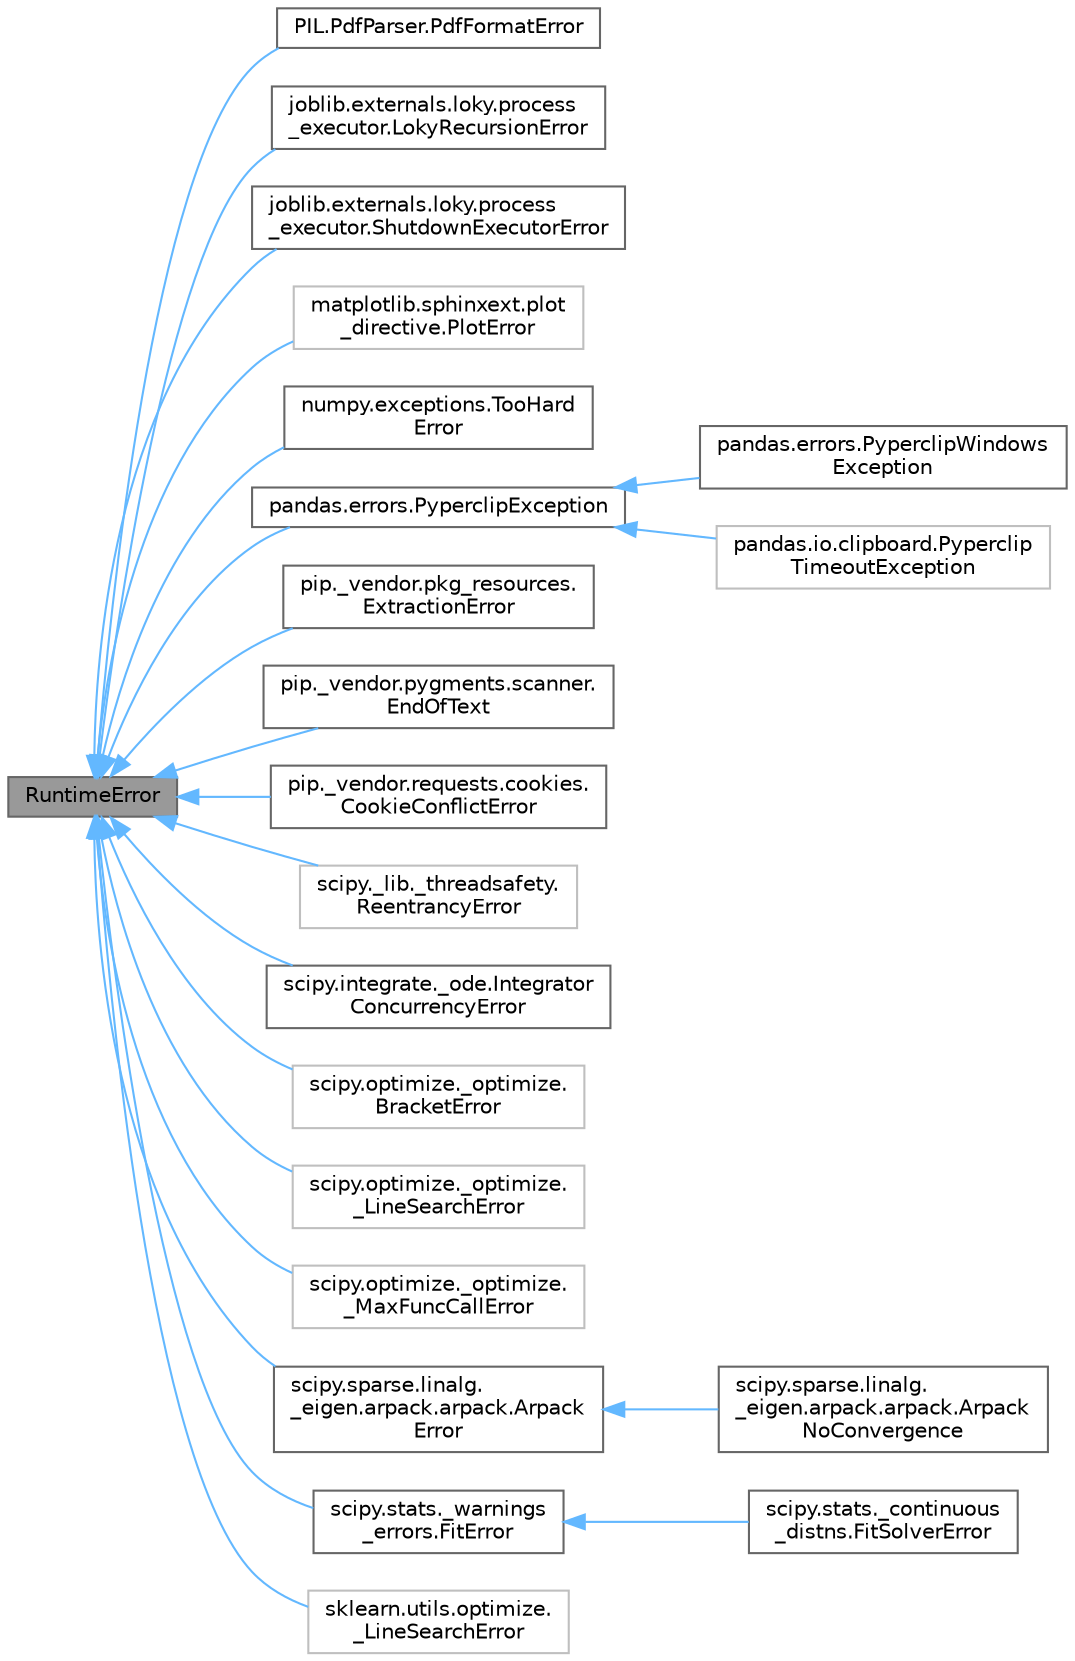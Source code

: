 digraph "RuntimeError"
{
 // LATEX_PDF_SIZE
  bgcolor="transparent";
  edge [fontname=Helvetica,fontsize=10,labelfontname=Helvetica,labelfontsize=10];
  node [fontname=Helvetica,fontsize=10,shape=box,height=0.2,width=0.4];
  rankdir="LR";
  Node1 [id="Node000001",label="RuntimeError",height=0.2,width=0.4,color="gray40", fillcolor="grey60", style="filled", fontcolor="black",tooltip=" "];
  Node1 -> Node2 [id="edge1_Node000001_Node000002",dir="back",color="steelblue1",style="solid",tooltip=" "];
  Node2 [id="Node000002",label="PIL.PdfParser.PdfFormatError",height=0.2,width=0.4,color="gray40", fillcolor="white", style="filled",URL="$da/d9f/classPIL_1_1PdfParser_1_1PdfFormatError.html",tooltip=" "];
  Node1 -> Node3 [id="edge2_Node000001_Node000003",dir="back",color="steelblue1",style="solid",tooltip=" "];
  Node3 [id="Node000003",label="joblib.externals.loky.process\l_executor.LokyRecursionError",height=0.2,width=0.4,color="gray40", fillcolor="white", style="filled",URL="$df/df7/classjoblib_1_1externals_1_1loky_1_1process__executor_1_1LokyRecursionError.html",tooltip=" "];
  Node1 -> Node4 [id="edge3_Node000001_Node000004",dir="back",color="steelblue1",style="solid",tooltip=" "];
  Node4 [id="Node000004",label="joblib.externals.loky.process\l_executor.ShutdownExecutorError",height=0.2,width=0.4,color="gray40", fillcolor="white", style="filled",URL="$d0/df3/classjoblib_1_1externals_1_1loky_1_1process__executor_1_1ShutdownExecutorError.html",tooltip=" "];
  Node1 -> Node5 [id="edge4_Node000001_Node000005",dir="back",color="steelblue1",style="solid",tooltip=" "];
  Node5 [id="Node000005",label="matplotlib.sphinxext.plot\l_directive.PlotError",height=0.2,width=0.4,color="grey75", fillcolor="white", style="filled",URL="$d7/d2c/classmatplotlib_1_1sphinxext_1_1plot__directive_1_1PlotError.html",tooltip=" "];
  Node1 -> Node6 [id="edge5_Node000001_Node000006",dir="back",color="steelblue1",style="solid",tooltip=" "];
  Node6 [id="Node000006",label="numpy.exceptions.TooHard\lError",height=0.2,width=0.4,color="gray40", fillcolor="white", style="filled",URL="$d5/d79/classnumpy_1_1exceptions_1_1TooHardError.html",tooltip=" "];
  Node1 -> Node7 [id="edge6_Node000001_Node000007",dir="back",color="steelblue1",style="solid",tooltip=" "];
  Node7 [id="Node000007",label="pandas.errors.PyperclipException",height=0.2,width=0.4,color="gray40", fillcolor="white", style="filled",URL="$dc/d1c/classpandas_1_1errors_1_1PyperclipException.html",tooltip=" "];
  Node7 -> Node8 [id="edge7_Node000007_Node000008",dir="back",color="steelblue1",style="solid",tooltip=" "];
  Node8 [id="Node000008",label="pandas.errors.PyperclipWindows\lException",height=0.2,width=0.4,color="gray40", fillcolor="white", style="filled",URL="$df/db3/classpandas_1_1errors_1_1PyperclipWindowsException.html",tooltip=" "];
  Node7 -> Node9 [id="edge8_Node000007_Node000009",dir="back",color="steelblue1",style="solid",tooltip=" "];
  Node9 [id="Node000009",label="pandas.io.clipboard.Pyperclip\lTimeoutException",height=0.2,width=0.4,color="grey75", fillcolor="white", style="filled",URL="$dd/dd2/classpandas_1_1io_1_1clipboard_1_1PyperclipTimeoutException.html",tooltip=" "];
  Node1 -> Node10 [id="edge9_Node000001_Node000010",dir="back",color="steelblue1",style="solid",tooltip=" "];
  Node10 [id="Node000010",label="pip._vendor.pkg_resources.\lExtractionError",height=0.2,width=0.4,color="gray40", fillcolor="white", style="filled",URL="$dd/d72/classpip_1_1__vendor_1_1pkg__resources_1_1ExtractionError.html",tooltip=" "];
  Node1 -> Node11 [id="edge10_Node000001_Node000011",dir="back",color="steelblue1",style="solid",tooltip=" "];
  Node11 [id="Node000011",label="pip._vendor.pygments.scanner.\lEndOfText",height=0.2,width=0.4,color="gray40", fillcolor="white", style="filled",URL="$d4/d80/classpip_1_1__vendor_1_1pygments_1_1scanner_1_1EndOfText.html",tooltip=" "];
  Node1 -> Node12 [id="edge11_Node000001_Node000012",dir="back",color="steelblue1",style="solid",tooltip=" "];
  Node12 [id="Node000012",label="pip._vendor.requests.cookies.\lCookieConflictError",height=0.2,width=0.4,color="gray40", fillcolor="white", style="filled",URL="$d5/d33/classpip_1_1__vendor_1_1requests_1_1cookies_1_1CookieConflictError.html",tooltip=" "];
  Node1 -> Node13 [id="edge12_Node000001_Node000013",dir="back",color="steelblue1",style="solid",tooltip=" "];
  Node13 [id="Node000013",label="scipy._lib._threadsafety.\lReentrancyError",height=0.2,width=0.4,color="grey75", fillcolor="white", style="filled",URL="$dd/dbd/classscipy_1_1__lib_1_1__threadsafety_1_1ReentrancyError.html",tooltip=" "];
  Node1 -> Node14 [id="edge13_Node000001_Node000014",dir="back",color="steelblue1",style="solid",tooltip=" "];
  Node14 [id="Node000014",label="scipy.integrate._ode.Integrator\lConcurrencyError",height=0.2,width=0.4,color="gray40", fillcolor="white", style="filled",URL="$d3/d93/classscipy_1_1integrate_1_1__ode_1_1IntegratorConcurrencyError.html",tooltip=" "];
  Node1 -> Node15 [id="edge14_Node000001_Node000015",dir="back",color="steelblue1",style="solid",tooltip=" "];
  Node15 [id="Node000015",label="scipy.optimize._optimize.\lBracketError",height=0.2,width=0.4,color="grey75", fillcolor="white", style="filled",URL="$d1/df4/classscipy_1_1optimize_1_1__optimize_1_1BracketError.html",tooltip=" "];
  Node1 -> Node16 [id="edge15_Node000001_Node000016",dir="back",color="steelblue1",style="solid",tooltip=" "];
  Node16 [id="Node000016",label="scipy.optimize._optimize.\l_LineSearchError",height=0.2,width=0.4,color="grey75", fillcolor="white", style="filled",URL="$d5/d07/classscipy_1_1optimize_1_1__optimize_1_1__LineSearchError.html",tooltip=" "];
  Node1 -> Node17 [id="edge16_Node000001_Node000017",dir="back",color="steelblue1",style="solid",tooltip=" "];
  Node17 [id="Node000017",label="scipy.optimize._optimize.\l_MaxFuncCallError",height=0.2,width=0.4,color="grey75", fillcolor="white", style="filled",URL="$d4/d1b/classscipy_1_1optimize_1_1__optimize_1_1__MaxFuncCallError.html",tooltip=" "];
  Node1 -> Node18 [id="edge17_Node000001_Node000018",dir="back",color="steelblue1",style="solid",tooltip=" "];
  Node18 [id="Node000018",label="scipy.sparse.linalg.\l_eigen.arpack.arpack.Arpack\lError",height=0.2,width=0.4,color="gray40", fillcolor="white", style="filled",URL="$de/d29/classscipy_1_1sparse_1_1linalg_1_1__eigen_1_1arpack_1_1arpack_1_1ArpackError.html",tooltip=" "];
  Node18 -> Node19 [id="edge18_Node000018_Node000019",dir="back",color="steelblue1",style="solid",tooltip=" "];
  Node19 [id="Node000019",label="scipy.sparse.linalg.\l_eigen.arpack.arpack.Arpack\lNoConvergence",height=0.2,width=0.4,color="gray40", fillcolor="white", style="filled",URL="$dd/de8/classscipy_1_1sparse_1_1linalg_1_1__eigen_1_1arpack_1_1arpack_1_1ArpackNoConvergence.html",tooltip=" "];
  Node1 -> Node20 [id="edge19_Node000001_Node000020",dir="back",color="steelblue1",style="solid",tooltip=" "];
  Node20 [id="Node000020",label="scipy.stats._warnings\l_errors.FitError",height=0.2,width=0.4,color="gray40", fillcolor="white", style="filled",URL="$d4/df3/classscipy_1_1stats_1_1__warnings__errors_1_1FitError.html",tooltip=" "];
  Node20 -> Node21 [id="edge20_Node000020_Node000021",dir="back",color="steelblue1",style="solid",tooltip=" "];
  Node21 [id="Node000021",label="scipy.stats._continuous\l_distns.FitSolverError",height=0.2,width=0.4,color="gray40", fillcolor="white", style="filled",URL="$d0/dd1/classscipy_1_1stats_1_1__continuous__distns_1_1FitSolverError.html",tooltip=" "];
  Node1 -> Node22 [id="edge21_Node000001_Node000022",dir="back",color="steelblue1",style="solid",tooltip=" "];
  Node22 [id="Node000022",label="sklearn.utils.optimize.\l_LineSearchError",height=0.2,width=0.4,color="grey75", fillcolor="white", style="filled",URL="$db/dc9/classsklearn_1_1utils_1_1optimize_1_1__LineSearchError.html",tooltip=" "];
}
